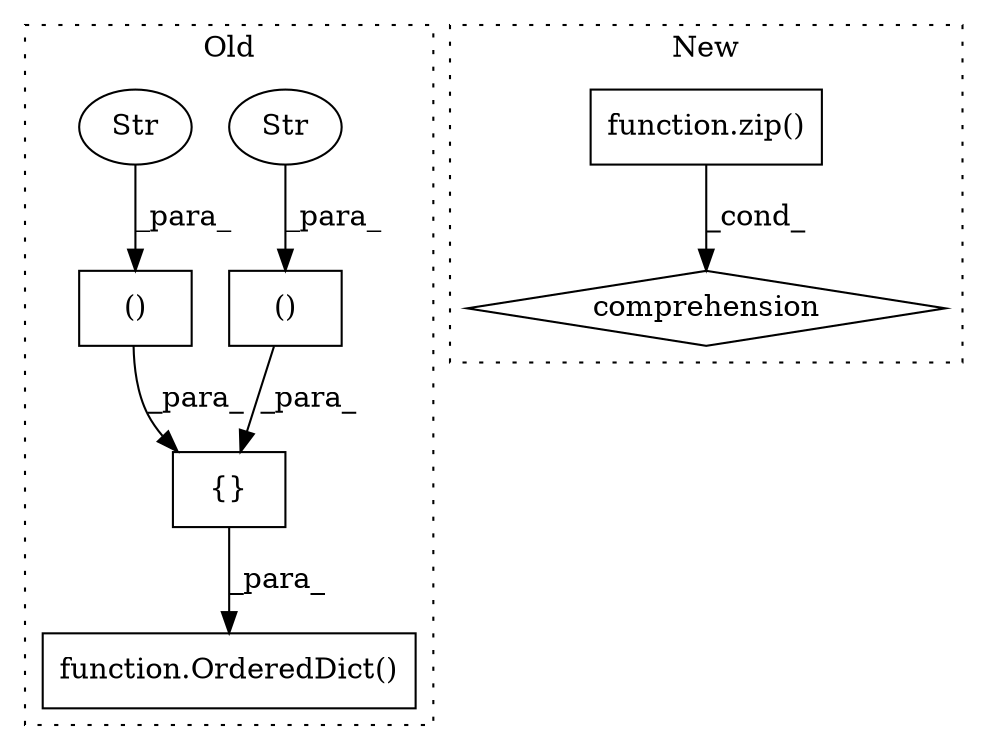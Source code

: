 digraph G {
subgraph cluster0 {
1 [label="{}" a="59" s="11944,12229" l="18,0" shape="box"];
4 [label="()" a="54" s="12203" l="25" shape="box"];
5 [label="Str" a="66" s="12198" l="5" shape="ellipse"];
6 [label="()" a="54" s="11969" l="159" shape="box"];
7 [label="Str" a="66" s="11963" l="6" shape="ellipse"];
8 [label="function.OrderedDict()" a="75" s="11932,12243" l="12,1" shape="box"];
label = "Old";
style="dotted";
}
subgraph cluster1 {
2 [label="function.zip()" a="75" s="13056,13081" l="4,1" shape="box"];
3 [label="comprehension" a="45" s="13044" l="3" shape="diamond"];
label = "New";
style="dotted";
}
1 -> 8 [label="_para_"];
2 -> 3 [label="_cond_"];
4 -> 1 [label="_para_"];
5 -> 4 [label="_para_"];
6 -> 1 [label="_para_"];
7 -> 6 [label="_para_"];
}